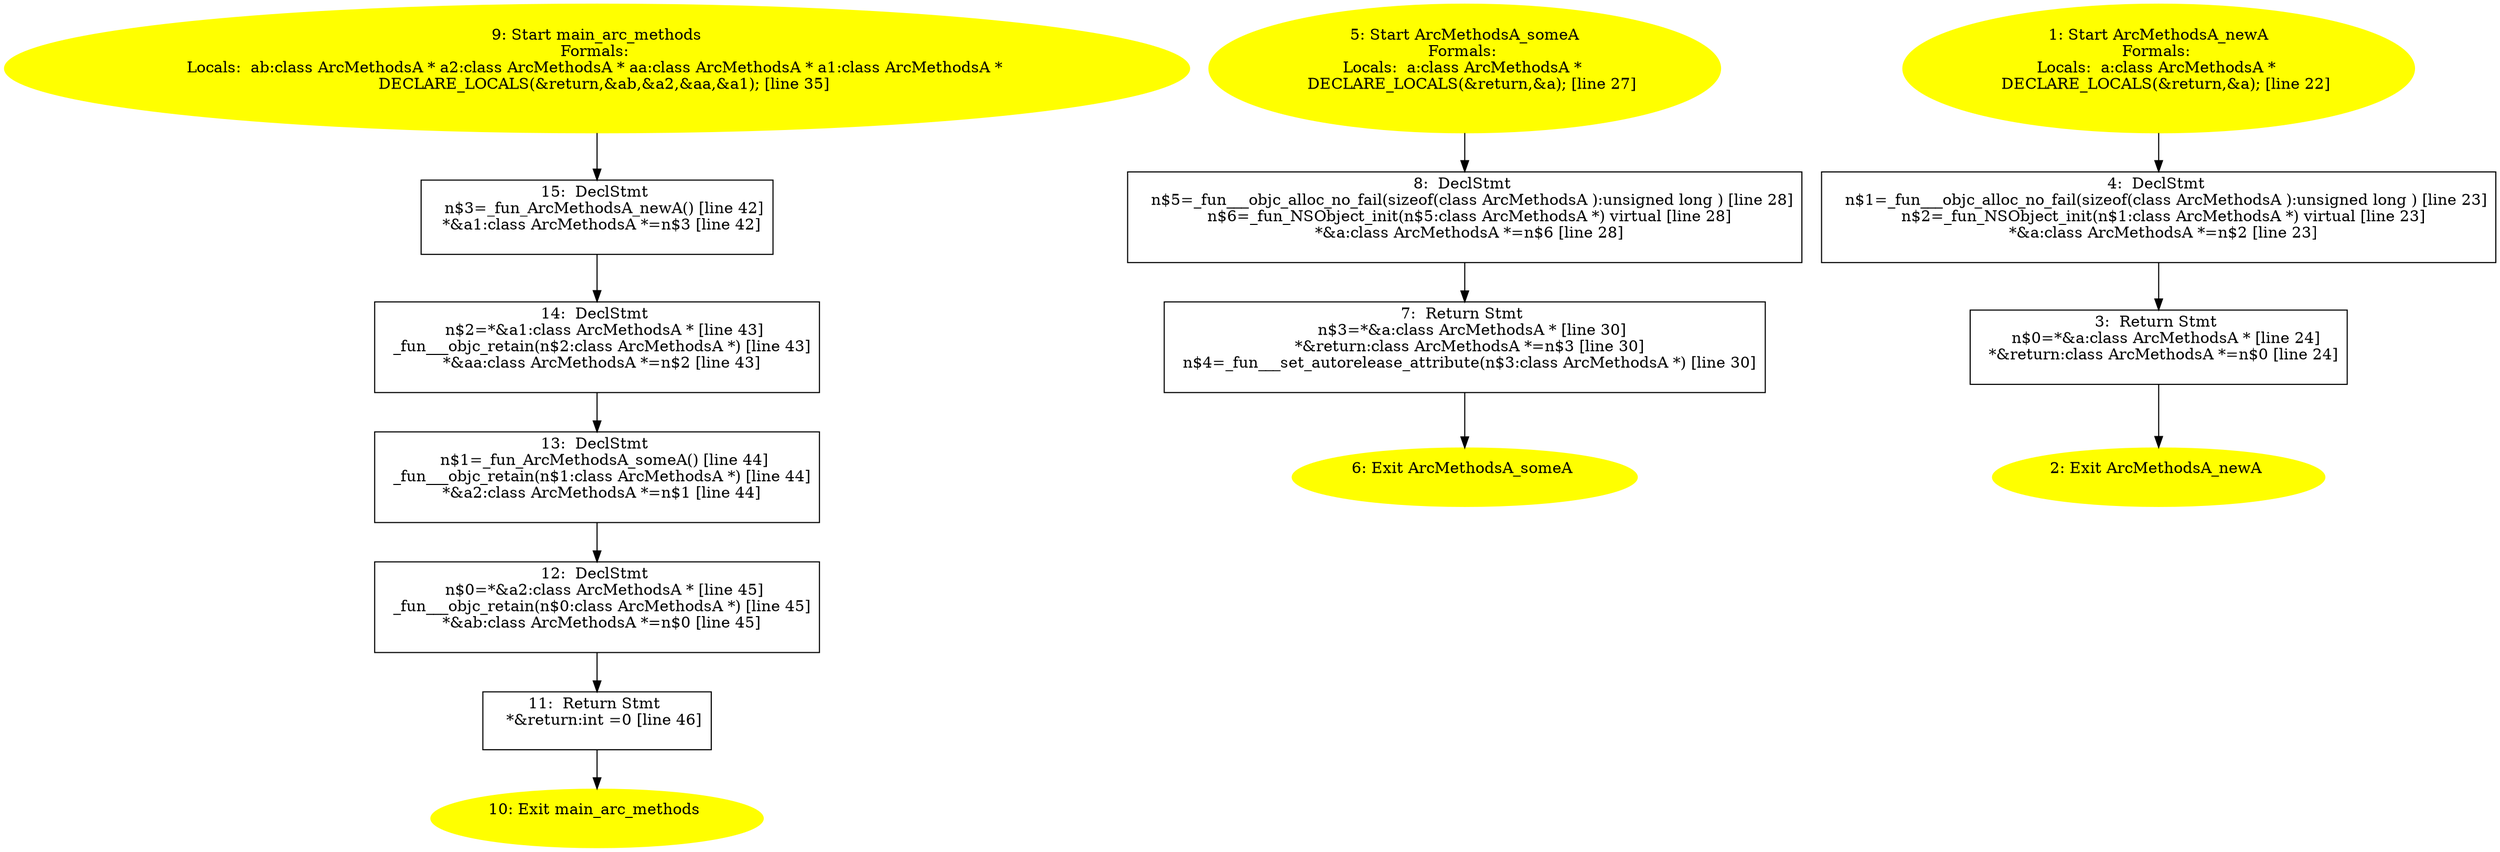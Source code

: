 /* @generated */
digraph iCFG {
15 [label="15:  DeclStmt \n   n$3=_fun_ArcMethodsA_newA() [line 42]\n  *&a1:class ArcMethodsA *=n$3 [line 42]\n " shape="box"]
	

	 15 -> 14 ;
14 [label="14:  DeclStmt \n   n$2=*&a1:class ArcMethodsA * [line 43]\n  _fun___objc_retain(n$2:class ArcMethodsA *) [line 43]\n  *&aa:class ArcMethodsA *=n$2 [line 43]\n " shape="box"]
	

	 14 -> 13 ;
13 [label="13:  DeclStmt \n   n$1=_fun_ArcMethodsA_someA() [line 44]\n  _fun___objc_retain(n$1:class ArcMethodsA *) [line 44]\n  *&a2:class ArcMethodsA *=n$1 [line 44]\n " shape="box"]
	

	 13 -> 12 ;
12 [label="12:  DeclStmt \n   n$0=*&a2:class ArcMethodsA * [line 45]\n  _fun___objc_retain(n$0:class ArcMethodsA *) [line 45]\n  *&ab:class ArcMethodsA *=n$0 [line 45]\n " shape="box"]
	

	 12 -> 11 ;
11 [label="11:  Return Stmt \n   *&return:int =0 [line 46]\n " shape="box"]
	

	 11 -> 10 ;
10 [label="10: Exit main_arc_methods \n  " color=yellow style=filled]
	

9 [label="9: Start main_arc_methods\nFormals: \nLocals:  ab:class ArcMethodsA * a2:class ArcMethodsA * aa:class ArcMethodsA * a1:class ArcMethodsA * \n   DECLARE_LOCALS(&return,&ab,&a2,&aa,&a1); [line 35]\n " color=yellow style=filled]
	

	 9 -> 15 ;
8 [label="8:  DeclStmt \n   n$5=_fun___objc_alloc_no_fail(sizeof(class ArcMethodsA ):unsigned long ) [line 28]\n  n$6=_fun_NSObject_init(n$5:class ArcMethodsA *) virtual [line 28]\n  *&a:class ArcMethodsA *=n$6 [line 28]\n " shape="box"]
	

	 8 -> 7 ;
7 [label="7:  Return Stmt \n   n$3=*&a:class ArcMethodsA * [line 30]\n  *&return:class ArcMethodsA *=n$3 [line 30]\n  n$4=_fun___set_autorelease_attribute(n$3:class ArcMethodsA *) [line 30]\n " shape="box"]
	

	 7 -> 6 ;
6 [label="6: Exit ArcMethodsA_someA \n  " color=yellow style=filled]
	

5 [label="5: Start ArcMethodsA_someA\nFormals: \nLocals:  a:class ArcMethodsA * \n   DECLARE_LOCALS(&return,&a); [line 27]\n " color=yellow style=filled]
	

	 5 -> 8 ;
4 [label="4:  DeclStmt \n   n$1=_fun___objc_alloc_no_fail(sizeof(class ArcMethodsA ):unsigned long ) [line 23]\n  n$2=_fun_NSObject_init(n$1:class ArcMethodsA *) virtual [line 23]\n  *&a:class ArcMethodsA *=n$2 [line 23]\n " shape="box"]
	

	 4 -> 3 ;
3 [label="3:  Return Stmt \n   n$0=*&a:class ArcMethodsA * [line 24]\n  *&return:class ArcMethodsA *=n$0 [line 24]\n " shape="box"]
	

	 3 -> 2 ;
2 [label="2: Exit ArcMethodsA_newA \n  " color=yellow style=filled]
	

1 [label="1: Start ArcMethodsA_newA\nFormals: \nLocals:  a:class ArcMethodsA * \n   DECLARE_LOCALS(&return,&a); [line 22]\n " color=yellow style=filled]
	

	 1 -> 4 ;
}
